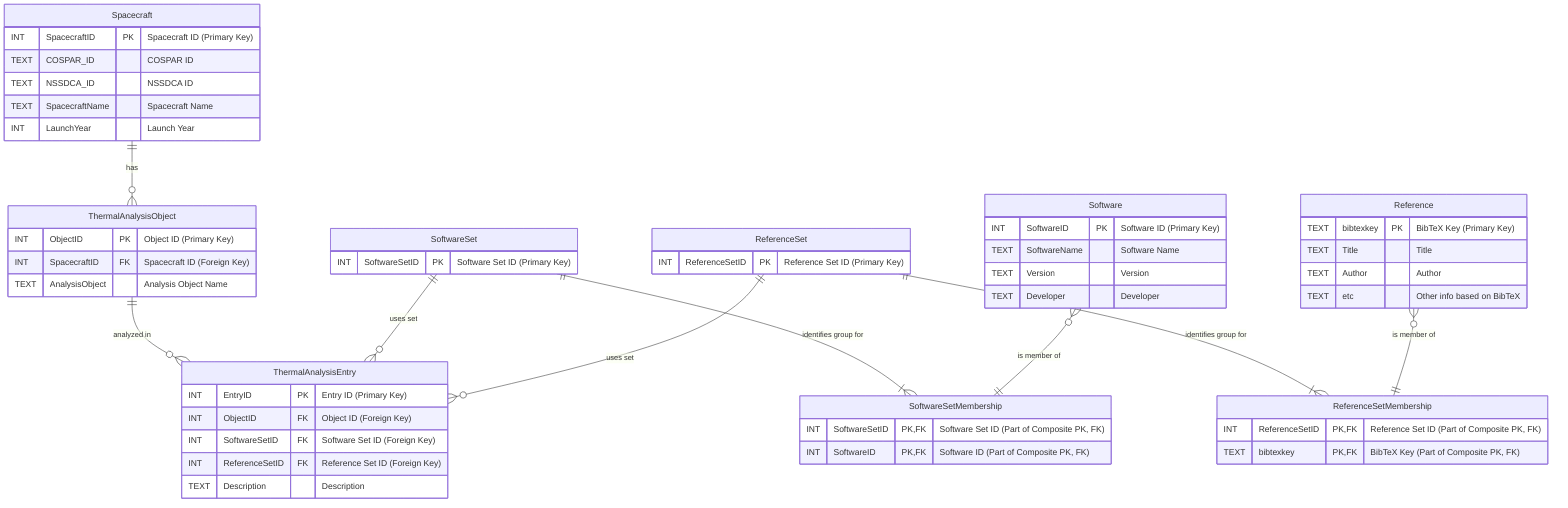 erDiagram
    %% Entity Definitions
    Spacecraft {
        INT SpacecraftID PK "Spacecraft ID (Primary Key)"
        TEXT COSPAR_ID "COSPAR ID"
        TEXT NSSDCA_ID "NSSDCA ID"
        TEXT SpacecraftName "Spacecraft Name"
        INT LaunchYear "Launch Year"
    }

    ThermalAnalysisObject {
        INT ObjectID PK "Object ID (Primary Key)"
        INT SpacecraftID FK "Spacecraft ID (Foreign Key)"
        TEXT AnalysisObject "Analysis Object Name"
    }

    ThermalAnalysisEntry {
        INT EntryID PK "Entry ID (Primary Key)"
        INT ObjectID FK "Object ID (Foreign Key)"
        INT SoftwareSetID FK "Software Set ID (Foreign Key)"
        INT ReferenceSetID FK "Reference Set ID (Foreign Key)"
        TEXT Description "Description"
    }

    %% --- Software Related ---
    SoftwareSet {
        INT SoftwareSetID PK "Software Set ID (Primary Key)"
    }
    %% SoftwareSet: This table solely defines the existence of a set

    Software {
        INT SoftwareID PK "Software ID (Primary Key)"
        TEXT SoftwareName "Software Name"
        TEXT Version "Version"
        TEXT Developer "Developer"
    }

    SoftwareSetMembership {
        INT SoftwareSetID PK, FK "Software Set ID (Part of Composite PK, FK)"
        INT SoftwareID PK, FK "Software ID (Part of Composite PK, FK)"
    }
    %% SoftwareSetMembership: This table defines which Software belongs to which Set

    %% --- Reference Related ---
    ReferenceSet {
        INT ReferenceSetID PK "Reference Set ID (Primary Key)"
    }
    %% ReferenceSet: This table solely defines the existence of a set

    Reference {
        TEXT bibtexkey PK "BibTeX Key (Primary Key)"
        TEXT Title "Title"
        TEXT Author "Author"
        TEXT etc "Other info based on BibTeX"
    }

    ReferenceSetMembership {
        INT ReferenceSetID PK, FK "Reference Set ID (Part of Composite PK, FK)"
        TEXT bibtexkey PK, FK "BibTeX Key (Part of Composite PK, FK)"
    }
    %% ReferenceSetMembership: This table defines which Reference belongs to which Set

    %% Relationship Definitions (Crow's Foot Notation)
    Spacecraft ||--o{ ThermalAnalysisObject : "has"
    ThermalAnalysisObject ||--o{ ThermalAnalysisEntry : "analyzed in"
    SoftwareSet ||--o{ ThermalAnalysisEntry : "uses set"
    ReferenceSet ||--o{ ThermalAnalysisEntry : "uses set"
    SoftwareSet ||--|{ SoftwareSetMembership : "identifies group for"
    Software }o--|| SoftwareSetMembership : "is member of"
    ReferenceSet ||--|{ ReferenceSetMembership : "identifies group for"
    Reference }o--|| ReferenceSetMembership : "is member of"